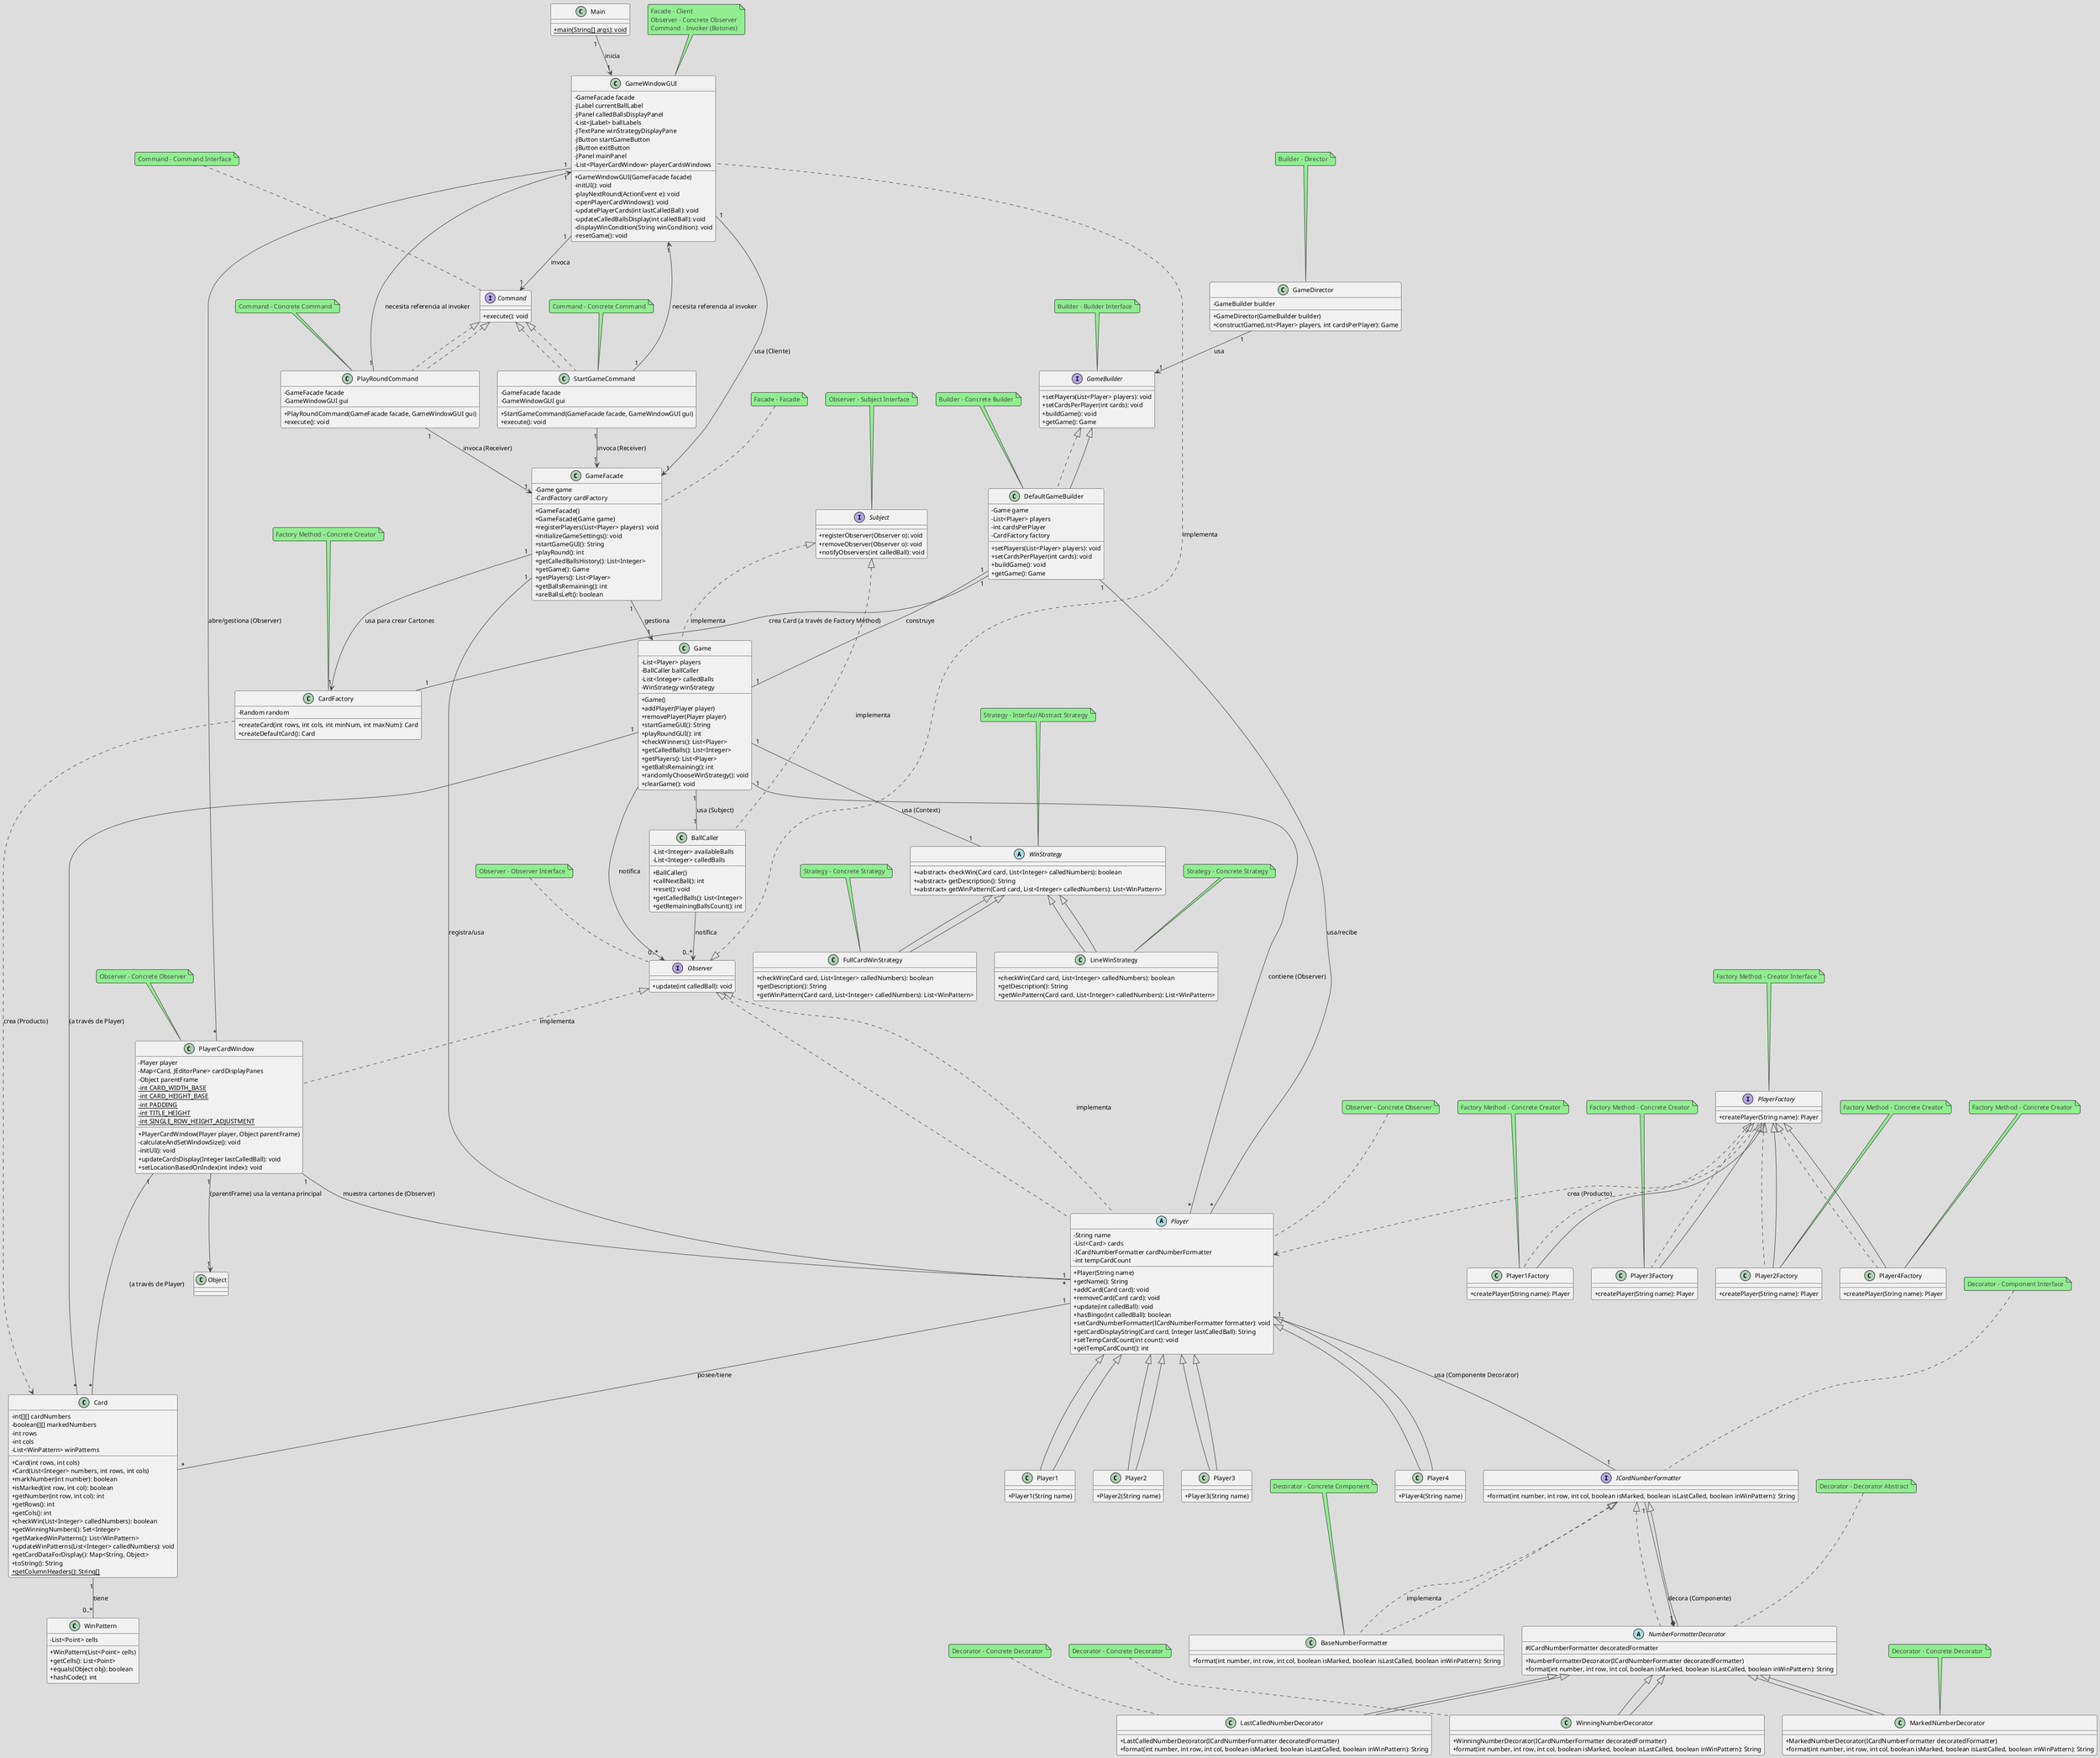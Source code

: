 @startuml
!theme toy

' Configuración para mejor visualización
skinparam classAttributeIconSize 0
skinparam defaultFontName "Arial"
skinparam defaultFontSize 12
' Si el diagrama es demasiado ancho, puedes probar con:
' top to bottom direction

' ================================
' 1. Clases "Cliente" (UI Principal)
' ================================
class Main {
    +main(String[] args): void {static}
}

class GameWindowGUI {
    -GameFacade facade
    -JLabel currentBallLabel
    -JPanel calledBallsDisplayPanel
    -List<JLabel> ballLabels
    -JTextPane winStrategyDisplayPane
    -JButton startGameButton
    -JButton exitButton
    -JPanel mainPanel
    -List<PlayerCardWindow> playerCardsWindows
    +GameWindowGUI(GameFacade facade)
    -initUI(): void
    -playNextRound(ActionEvent e): void
    -openPlayerCardWindows(): void
    -updatePlayerCards(int lastCalledBall): void
    -updateCalledBallsDisplay(int calledBall): void
    -displayWinCondition(String winCondition): void
    -resetGame(): void
}
note top of GameWindowGUI : Facade - Client\nObserver - Concrete Observer\nCommand - Invoker (Botones)

class PlayerCardWindow {
    -Player player
    -Map<Card, JEditorPane> cardDisplayPanes
    -Object parentFrame
    -int CARD_WIDTH_BASE {static}
    -int CARD_HEIGHT_BASE {static}
    -int PADDING {static}
    -int TITLE_HEIGHT {static}
    -int SINGLE_ROW_HEIGHT_ADJUSTMENT {static}
    +PlayerCardWindow(Player player, Object parentFrame)
    -calculateAndSetWindowSize(): void
    -initUI(): void
    +updateCardsDisplay(Integer lastCalledBall): void
    +setLocationBasedOnIndex(int index): void
}
note top of PlayerCardWindow : Observer - Concrete Observer

' ================================
' 2. Facade y Command
' ================================
class GameFacade {
    -Game game
    -CardFactory cardFactory
    +GameFacade()
    +GameFacade(Game game)
    +registerPlayers(List<Player> players): void
    +initializeGameSettings(): void
    +startGameGUI(): String
    +playRound(): int
    +getCalledBallsHistory(): List<Integer>
    +getGame(): Game
    +getPlayers(): List<Player>
    +getBallsRemaining(): int
    +areBallsLeft(): boolean
}
note top of GameFacade : Facade - Facade

interface Command {
    +execute(): void
}
note top of Command : Command - Command Interface

class StartGameCommand implements Command {
    -GameFacade facade
    -GameWindowGUI gui
    +StartGameCommand(GameFacade facade, GameWindowGUI gui)
    +execute(): void
}
note top of StartGameCommand : Command - Concrete Command

class PlayRoundCommand implements Command {
    -GameFacade facade
    -GameWindowGUI gui
    +PlayRoundCommand(GameFacade facade, GameWindowGUI gui)
    +execute(): void
}
note top of PlayRoundCommand : Command - Concrete Command

' ================================
' 3. Core del Juego (Contexto de Strategy y Subject de Observer)
' ================================
class Game {
    -List<Player> players
    -BallCaller ballCaller
    -List<Integer> calledBalls
    -WinStrategy winStrategy
    +Game()
    +addPlayer(Player player)
    +removePlayer(Player player)
    +startGameGUI(): String
    +playRoundGUI(): int
    +checkWinners(): List<Player>
    +getCalledBalls(): List<Integer>
    +getPlayers(): List<Player>
    +getBallsRemaining(): int
    +randomlyChooseWinStrategy(): void
    +clearGame(): void
}

class BallCaller {
    -List<Integer> availableBalls
    -List<Integer> calledBalls
    +BallCaller()
    +callNextBall(): int
    +reset(): void
    +getCalledBalls(): List<Integer>
    +getRemainingBallsCount(): int
}

class Card {
    -int[][] cardNumbers
    -boolean[][] markedNumbers
    -int rows
    -int cols
    -List<WinPattern> winPatterns
    +Card(int rows, int cols)
    +Card(List<Integer> numbers, int rows, int cols)
    +markNumber(int number): boolean
    +isMarked(int row, int col): boolean
    +getNumber(int row, int col): int
    +getRows(): int
    +getCols(): int
    +checkWin(List<Integer> calledNumbers): boolean
    +getWinningNumbers(): Set<Integer>
    +getMarkedWinPatterns(): List<WinPattern>
    +updateWinPatterns(List<Integer> calledNumbers): void
    +getCardDataForDisplay(): Map<String, Object>
    +toString(): String
    +getColumnHeaders(): String[] {static}
}

abstract class Player implements Observer {
    -String name
    -List<Card> cards
    -ICardNumberFormatter cardNumberFormatter
    -int tempCardCount
    +Player(String name)
    +getName(): String
    +addCard(Card card): void
    +removeCard(Card card): void
    +update(int calledBall): void
    +hasBingo(int calledBall): boolean
    +setCardNumberFormatter(ICardNumberFormatter formatter): void
    +getCardDisplayString(Card card, Integer lastCalledBall): String
    +setTempCardCount(int count): void
    +getTempCardCount(): int
}
note top of Player : Observer - Concrete Observer

class Player1 extends Player {
    +Player1(String name)
}
class Player2 extends Player {
    +Player2(String name)
}
class Player3 extends Player {
    +Player3(String name)
}
class Player4 extends Player {
    +Player4(String name)
}

class WinPattern {
    -List<Point> cells
    +WinPattern(List<Point> cells)
    +getCells(): List<Point>
    +equals(Object obj): boolean
    +hashCode(): int
}

' ================================
' 4. Interfaces y Clases de Patrones (Builder, Factory, Strategy, Decorator, Observer/Subject)
' ================================

abstract class WinStrategy {
    +<<abstract>> checkWin(Card card, List<Integer> calledNumbers): boolean
    +<<abstract>> getDescription(): String
    +<<abstract>> getWinPattern(Card card, List<Integer> calledNumbers): List<WinPattern>
}
note top of WinStrategy : Strategy - Interfaz/Abstract Strategy

class FullCardWinStrategy extends WinStrategy {
    +checkWin(Card card, List<Integer> calledNumbers): boolean
    +getDescription(): String
    +getWinPattern(Card card, List<Integer> calledNumbers): List<WinPattern>
}
note top of FullCardWinStrategy : Strategy - Concrete Strategy

class LineWinStrategy extends WinStrategy {
    +checkWin(Card card, List<Integer> calledNumbers): boolean
    +getDescription(): String
    +getWinPattern(Card card, List<Integer> calledNumbers): List<WinPattern>
}
note top of LineWinStrategy : Strategy - Concrete Strategy


interface GameBuilder {
    +setPlayers(List<Player> players): void
    +setCardsPerPlayer(int cards): void
    +buildGame(): void
    +getGame(): Game
}
note top of GameBuilder : Builder - Builder Interface

class DefaultGameBuilder implements GameBuilder {
    -Game game
    -List<Player> players
    -int cardsPerPlayer
    -CardFactory factory
    +setPlayers(List<Player> players): void
    +setCardsPerPlayer(int cards): void
    +buildGame(): void
    +getGame(): Game
}
note top of DefaultGameBuilder : Builder - Concrete Builder

class GameDirector {
    -GameBuilder builder
    +GameDirector(GameBuilder builder)
    +constructGame(List<Player> players, int cardsPerPlayer): Game
}
note top of GameDirector : Builder - Director


class CardFactory {
    -Random random
    +createCard(int rows, int cols, int minNum, int maxNum): Card
    +createDefaultCard(): Card
}
note top of CardFactory : Factory Method - Concrete Creator

interface PlayerFactory {
    +createPlayer(String name): Player
}
note top of PlayerFactory : Factory Method - Creator Interface

class Player1Factory implements PlayerFactory {
    +createPlayer(String name): Player
}
note top of Player1Factory : Factory Method - Concrete Creator

class Player2Factory implements PlayerFactory {
    +createPlayer(String name): Player
}
note top of Player2Factory : Factory Method - Concrete Creator

class Player3Factory implements PlayerFactory {
    +createPlayer(String name): Player
}
note top of Player3Factory : Factory Method - Concrete Creator

class Player4Factory implements PlayerFactory {
    +createPlayer(String name): Player
}
note top of Player4Factory : Factory Method - Concrete Creator


interface ICardNumberFormatter {
    +format(int number, int row, int col, boolean isMarked, boolean isLastCalled, boolean inWinPattern): String
}
note top of ICardNumberFormatter : Decorator - Component Interface

class BaseNumberFormatter implements ICardNumberFormatter {
    +format(int number, int row, int col, boolean isMarked, boolean isLastCalled, boolean inWinPattern): String
}
note top of BaseNumberFormatter : Decorator - Concrete Component

abstract class NumberFormatterDecorator implements ICardNumberFormatter {
    #ICardNumberFormatter decoratedFormatter
    +NumberFormatterDecorator(ICardNumberFormatter decoratedFormatter)
    +format(int number, int row, int col, boolean isMarked, boolean isLastCalled, boolean inWinPattern): String
}
note top of NumberFormatterDecorator : Decorator - Decorator Abstract

class LastCalledNumberDecorator extends NumberFormatterDecorator {
    +LastCalledNumberDecorator(ICardNumberFormatter decoratedFormatter)
    +format(int number, int row, int col, boolean isMarked, boolean isLastCalled, boolean inWinPattern): String
}
note top of LastCalledNumberDecorator : Decorator - Concrete Decorator

class MarkedNumberDecorator extends NumberFormatterDecorator {
    +MarkedNumberDecorator(ICardNumberFormatter decoratedFormatter)
    +format(int number, int row, int col, boolean isMarked, boolean isLastCalled, boolean inWinPattern): String
}
note top of MarkedNumberDecorator : Decorator - Concrete Decorator

class WinningNumberDecorator extends NumberFormatterDecorator {
    +WinningNumberDecorator(ICardNumberFormatter decoratedFormatter)
    +format(int number, int row, int col, boolean isMarked, boolean isLastCalled, boolean inWinPattern): String
}
note top of WinningNumberDecorator : Decorator - Concrete Decorator

interface Observer {
    +update(int calledBall): void
}
note top of Observer : Observer - Observer Interface

interface Subject {
    +registerObserver(Observer o): void
    +removeObserver(Observer o): void
    +notifyObservers(int calledBall): void
}
note top of Subject : Observer - Subject Interface


' ================================
' Relaciones (Asociaciones y Dependencias)
' ================================

Main "1" --> "1" GameWindowGUI : inicia

GameWindowGUI "1" --> "1" GameFacade : usa (Cliente)
GameWindowGUI "1" -- "*" PlayerCardWindow : abre/gestiona (Observer)
GameWindowGUI "1" --> "1" Command : invoca

PlayerCardWindow "1" -- "1" Player : muestra cartones de (Observer)
PlayerCardWindow "1" -- "*" Card : (a través de Player)
PlayerCardWindow "1" --> "1" Object : (parentFrame) usa la ventana principal

GameFacade "1" --> "1" Game : gestiona
GameFacade "1" --> "1" CardFactory : usa para crear Cartones
GameFacade "1" -- "*" Player : registra/usa

Command <|.. StartGameCommand
Command <|.. PlayRoundCommand
StartGameCommand "1" --> "1" GameFacade : invoca (Receiver)
StartGameCommand "1" --> "1" GameWindowGUI : necesita referencia al invoker
PlayRoundCommand "1" --> "1" GameFacade : invoca (Receiver)
PlayRoundCommand "1" --> "1" GameWindowGUI : necesita referencia al invoker

Game "1" -- "*" Player : contiene (Observer)
Game "1" -- "1" BallCaller : usa (Subject)
Game "1" -- "1" WinStrategy : usa (Context)
Game "1" -- "*" Card : (a través de Player)

Card "1" -- "0..*" WinPattern : tiene

WinStrategy <|-- FullCardWinStrategy
WinStrategy <|-- LineWinStrategy

Player "1" -- "*" Card : posee/tiene
Player "1" -- "1" ICardNumberFormatter : usa (Componente Decorator)
Player <|-- Player1
Player <|-- Player2
Player <|-- Player3
Player <|-- Player4

GameDirector "1" --> "1" GameBuilder : usa
GameBuilder <|-- DefaultGameBuilder
DefaultGameBuilder "1" -- "1" CardFactory : crea Card (a través de Factory Method)
DefaultGameBuilder "1" -- "1" Game : construye
DefaultGameBuilder "1" -- "*" Player : usa/recibe

CardFactory ..> Card : crea (Producto)
PlayerFactory <|-- Player1Factory
PlayerFactory <|-- Player2Factory
PlayerFactory <|-- Player3Factory
PlayerFactory <|-- Player4Factory
PlayerFactory ..> Player : crea (Producto)

ICardNumberFormatter <|.. BaseNumberFormatter : implementa
ICardNumberFormatter <|-- NumberFormatterDecorator
NumberFormatterDecorator "1" *-- "1" ICardNumberFormatter : decora (Componente)
NumberFormatterDecorator <|-- LastCalledNumberDecorator
NumberFormatterDecorator <|-- MarkedNumberDecorator
NumberFormatterDecorator <|-- WinningNumberDecorator

' Relaciones para el patrón Observer
Subject <|.. BallCaller : implementa
Subject <|.. Game : implementa
Observer <|.. Player : implementa
Observer <|.. GameWindowGUI : implementa
Observer <|.. PlayerCardWindow : implementa

BallCaller --> "0..*" Observer : notifica
Game --> "0..*" Observer : notifica

@enduml